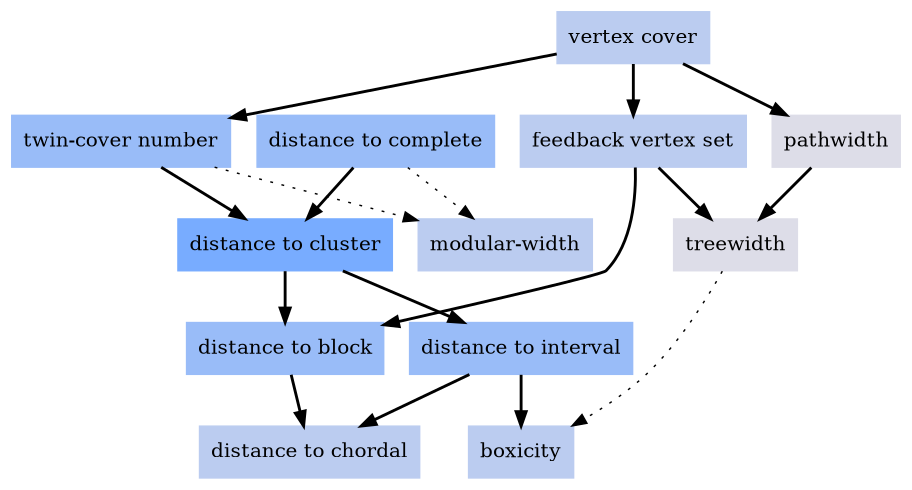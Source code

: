 digraph local_aXw3Co {
	node [color=lightblue2 style=filled]
	margin=0.04 size="6,6"
	"n_GNOiyB" [label="feedback vertex set" URL="/parameters/html/GNOiyB" color="#bbccf0" shape=box]
	"n_4bj71L" [label="modular-width" URL="/parameters/html/4bj71L" color="#bbccf0" shape=box]
	"n_aXw3Co" [label="distance to cluster" URL="/parameters/html/aXw3Co" color="#78acff" shape=box]
	"n_2LDMQ6" [label="distance to complete" URL="/parameters/html/2LDMQ6" color="#99bcf8" shape=box]
	"n_AVc2K6" [label="distance to interval" URL="/parameters/html/AVc2K6" color="#99bcf8" shape=box]
	"n_VHClqR" [label="pathwidth" URL="/parameters/html/VHClqR" color="#dddde8" shape=box]
	"n_5Q7fuR" [label="treewidth" URL="/parameters/html/5Q7fuR" color="#dddde8" shape=box]
	"n_xNJnFb" [label="distance to block" URL="/parameters/html/xNJnFb" color="#99bcf8" shape=box]
	"n_MUnHA0" [label="twin-cover number" URL="/parameters/html/MUnHA0" color="#99bcf8" shape=box]
	"n_a7MpiT" [label="boxicity" URL="/parameters/html/a7MpiT" color="#bbccf0" shape=box]
	"n_4lp9Yj" [label="vertex cover" URL="/parameters/html/4lp9Yj" color="#bbccf0" shape=box]
	"n_OdZQna" [label="distance to chordal" URL="/parameters/html/OdZQna" color="#bbccf0" shape=box]
	"n_2LDMQ6" -> "n_4bj71L" [label="" decorate=true lblstyle="above, sloped" style="dotted" weight="1" penwidth="1.0"]
	"n_xNJnFb" -> "n_OdZQna" [label="" decorate=true lblstyle="above, sloped" weight="100" penwidth="2.0"]
	"n_4lp9Yj" -> "n_VHClqR" [label="" decorate=true lblstyle="above, sloped" weight="100" penwidth="2.0"]
	"n_2LDMQ6" -> "n_aXw3Co" [label="" decorate=true lblstyle="above, sloped" weight="100" penwidth="2.0"]
	"n_aXw3Co" -> "n_xNJnFb" [label="" decorate=true lblstyle="above, sloped" weight="100" penwidth="2.0"]
	"n_MUnHA0" -> "n_4bj71L" [label="" decorate=true lblstyle="above, sloped" style="dotted" weight="1" penwidth="1.0"]
	"n_aXw3Co" -> "n_AVc2K6" [label="" decorate=true lblstyle="above, sloped" weight="100" penwidth="2.0"]
	"n_GNOiyB" -> "n_xNJnFb" [label="" decorate=true lblstyle="above, sloped" weight="100" penwidth="2.0"]
	"n_4lp9Yj" -> "n_GNOiyB" [label="" decorate=true lblstyle="above, sloped" weight="100" penwidth="2.0"]
	"n_5Q7fuR" -> "n_a7MpiT" [label="" decorate=true lblstyle="above, sloped" style="dotted" weight="1" penwidth="1.0"]
	"n_MUnHA0" -> "n_aXw3Co" [label="" decorate=true lblstyle="above, sloped" weight="100" penwidth="2.0"]
	"n_4lp9Yj" -> "n_MUnHA0" [label="" decorate=true lblstyle="above, sloped" weight="100" penwidth="2.0"]
	"n_AVc2K6" -> "n_a7MpiT" [label="" decorate=true lblstyle="above, sloped" weight="100" penwidth="2.0"]
	"n_VHClqR" -> "n_5Q7fuR" [label="" decorate=true lblstyle="above, sloped" weight="100" penwidth="2.0"]
	"n_AVc2K6" -> "n_OdZQna" [label="" decorate=true lblstyle="above, sloped" weight="100" penwidth="2.0"]
	"n_GNOiyB" -> "n_5Q7fuR" [label="" decorate=true lblstyle="above, sloped" weight="100" penwidth="2.0"]
}
